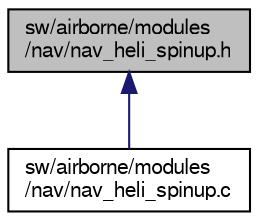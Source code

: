 digraph "sw/airborne/modules/nav/nav_heli_spinup.h"
{
  edge [fontname="FreeSans",fontsize="10",labelfontname="FreeSans",labelfontsize="10"];
  node [fontname="FreeSans",fontsize="10",shape=record];
  Node1 [label="sw/airborne/modules\l/nav/nav_heli_spinup.h",height=0.2,width=0.4,color="black", fillcolor="grey75", style="filled", fontcolor="black"];
  Node1 -> Node2 [dir="back",color="midnightblue",fontsize="10",style="solid",fontname="FreeSans"];
  Node2 [label="sw/airborne/modules\l/nav/nav_heli_spinup.c",height=0.2,width=0.4,color="black", fillcolor="white", style="filled",URL="$nav__heli__spinup_8c.html"];
}
